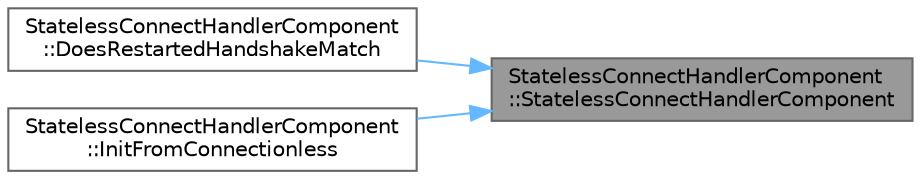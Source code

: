 digraph "StatelessConnectHandlerComponent::StatelessConnectHandlerComponent"
{
 // INTERACTIVE_SVG=YES
 // LATEX_PDF_SIZE
  bgcolor="transparent";
  edge [fontname=Helvetica,fontsize=10,labelfontname=Helvetica,labelfontsize=10];
  node [fontname=Helvetica,fontsize=10,shape=box,height=0.2,width=0.4];
  rankdir="RL";
  Node1 [id="Node000001",label="StatelessConnectHandlerComponent\l::StatelessConnectHandlerComponent",height=0.2,width=0.4,color="gray40", fillcolor="grey60", style="filled", fontcolor="black",tooltip="Base constructor."];
  Node1 -> Node2 [id="edge1_Node000001_Node000002",dir="back",color="steelblue1",style="solid",tooltip=" "];
  Node2 [id="Node000002",label="StatelessConnectHandlerComponent\l::DoesRestartedHandshakeMatch",height=0.2,width=0.4,color="grey40", fillcolor="white", style="filled",URL="$d6/db3/classStatelessConnectHandlerComponent.html#aa34aa06ffad09f7b74e093987523ab93",tooltip="When a restarted handshake is completed, this is used to match it up with the existing NetConnection."];
  Node1 -> Node3 [id="edge2_Node000001_Node000003",dir="back",color="steelblue1",style="solid",tooltip=" "];
  Node3 [id="Node000003",label="StatelessConnectHandlerComponent\l::InitFromConnectionless",height=0.2,width=0.4,color="grey40", fillcolor="white", style="filled",URL="$d6/db3/classStatelessConnectHandlerComponent.html#a8eaa611b26e6e606f18bf2cef3fcab93",tooltip="Initializes a serverside UNetConnection-associated StatelessConnect, from the connectionless Stateles..."];
}
